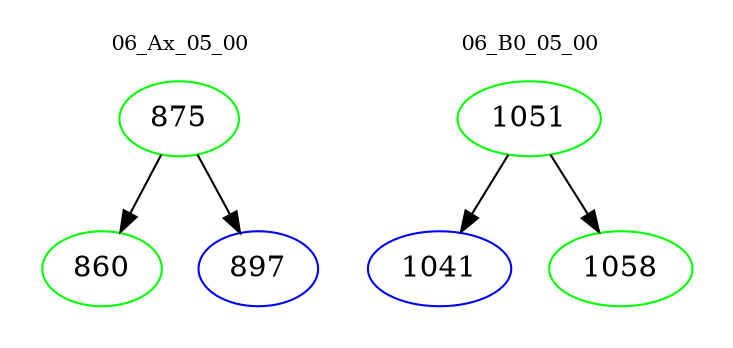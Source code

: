 digraph{
subgraph cluster_0 {
color = white
label = "06_Ax_05_00";
fontsize=10;
T0_875 [label="875", color="green"]
T0_875 -> T0_860 [color="black"]
T0_860 [label="860", color="green"]
T0_875 -> T0_897 [color="black"]
T0_897 [label="897", color="blue"]
}
subgraph cluster_1 {
color = white
label = "06_B0_05_00";
fontsize=10;
T1_1051 [label="1051", color="green"]
T1_1051 -> T1_1041 [color="black"]
T1_1041 [label="1041", color="blue"]
T1_1051 -> T1_1058 [color="black"]
T1_1058 [label="1058", color="green"]
}
}
